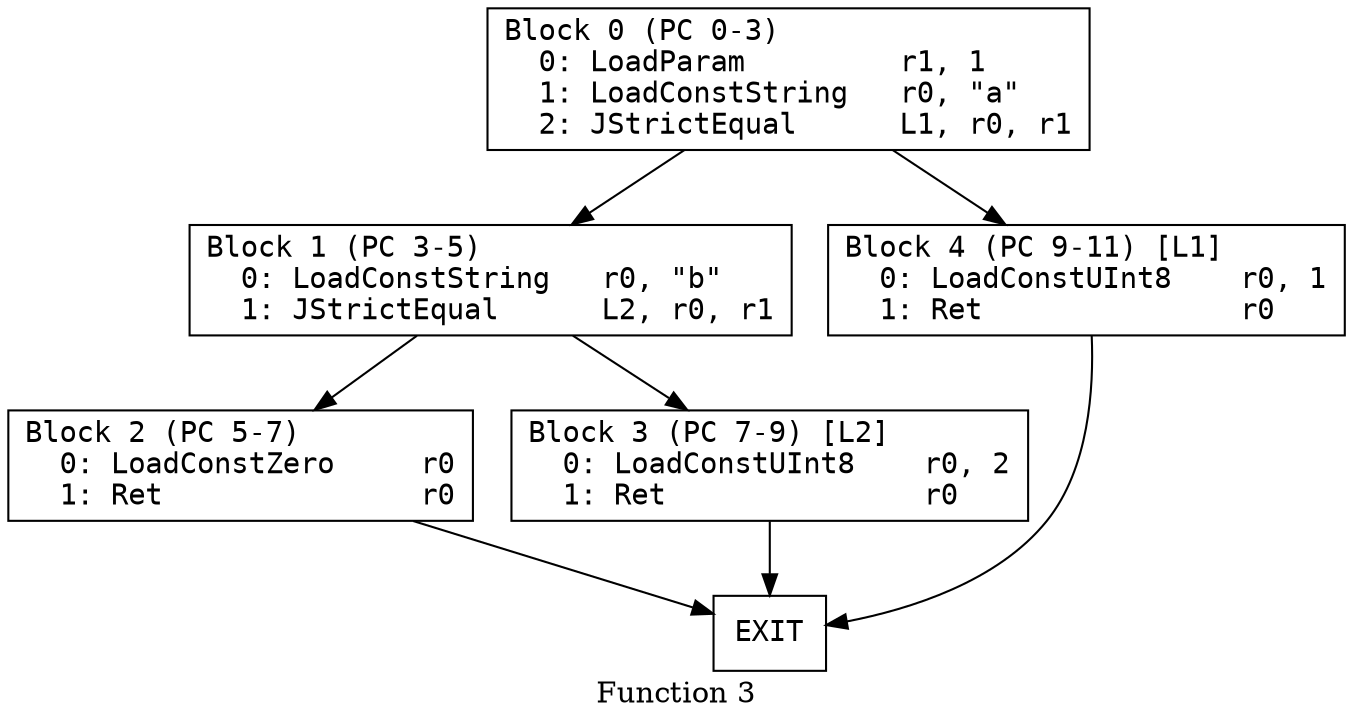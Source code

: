 // Function 3 from flow_control
// Generated from data/flow_control.dot

digraph {
  rankdir=TB;
  node [shape=box, fontname="monospace"];

  label = "Function 3";
  style = filled;
  color = lightgrey;

  f3_n0 [ label = "Block 0 (PC 0-3)\l  0: LoadParam         r1, 1\l  1: LoadConstString   r0, \"a\"\l  2: JStrictEqual      L1, r0, r1\l" ]
  f3_n1 [ label = "Block 1 (PC 3-5)\l  0: LoadConstString   r0, \"b\"\l  1: JStrictEqual      L2, r0, r1\l" ]
  f3_n2 [ label = "Block 2 (PC 5-7)\l  0: LoadConstZero     r0\l  1: Ret               r0\l" ]
  f3_n3 [ label = "Block 3 (PC 7-9) [L2]\l  0: LoadConstUInt8    r0, 2\l  1: Ret               r0\l" ]
  f3_n4 [ label = "Block 4 (PC 9-11) [L1]\l  0: LoadConstUInt8    r0, 1\l  1: Ret               r0\l" ]
  f3_n5 [ label = "EXIT" ]

  f3_n0 -> f3_n4
  f3_n0 -> f3_n1
  f3_n1 -> f3_n3
  f3_n1 -> f3_n2
  f3_n2 -> f3_n5
  f3_n3 -> f3_n5
  f3_n4 -> f3_n5
}
